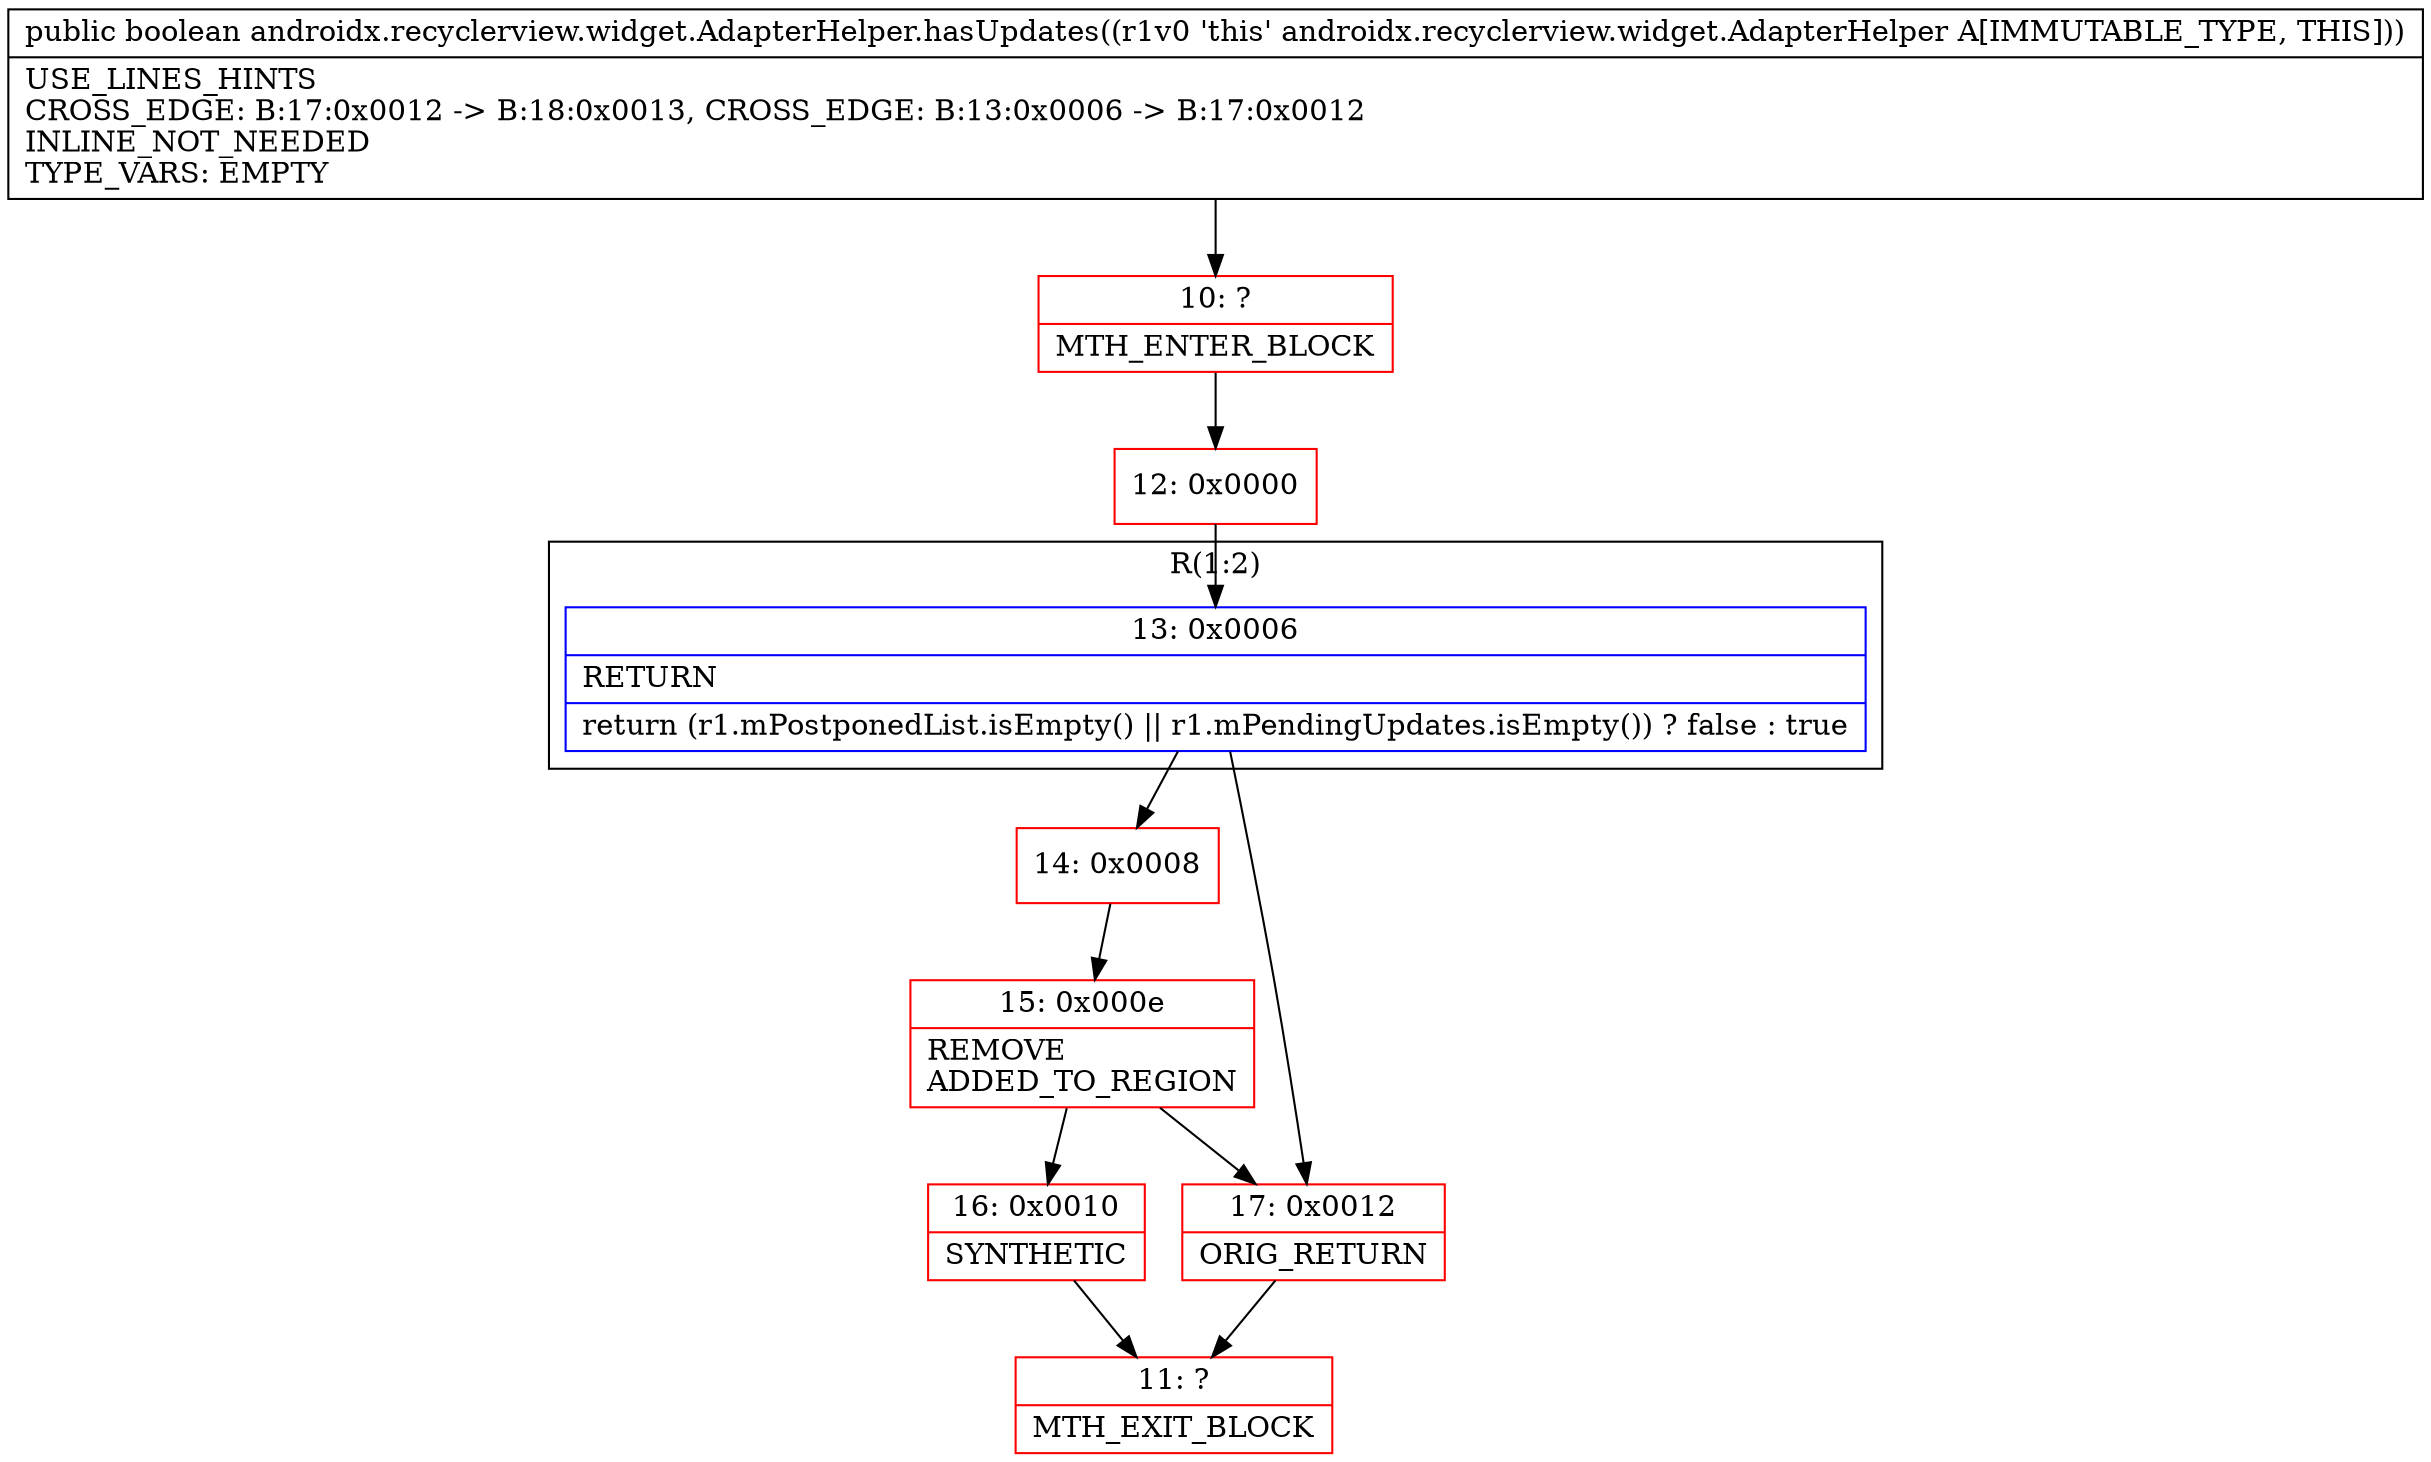 digraph "CFG forandroidx.recyclerview.widget.AdapterHelper.hasUpdates()Z" {
subgraph cluster_Region_695385274 {
label = "R(1:2)";
node [shape=record,color=blue];
Node_13 [shape=record,label="{13\:\ 0x0006|RETURN\l|return (r1.mPostponedList.isEmpty() \|\| r1.mPendingUpdates.isEmpty()) ? false : true\l}"];
}
Node_10 [shape=record,color=red,label="{10\:\ ?|MTH_ENTER_BLOCK\l}"];
Node_12 [shape=record,color=red,label="{12\:\ 0x0000}"];
Node_14 [shape=record,color=red,label="{14\:\ 0x0008}"];
Node_15 [shape=record,color=red,label="{15\:\ 0x000e|REMOVE\lADDED_TO_REGION\l}"];
Node_16 [shape=record,color=red,label="{16\:\ 0x0010|SYNTHETIC\l}"];
Node_11 [shape=record,color=red,label="{11\:\ ?|MTH_EXIT_BLOCK\l}"];
Node_17 [shape=record,color=red,label="{17\:\ 0x0012|ORIG_RETURN\l}"];
MethodNode[shape=record,label="{public boolean androidx.recyclerview.widget.AdapterHelper.hasUpdates((r1v0 'this' androidx.recyclerview.widget.AdapterHelper A[IMMUTABLE_TYPE, THIS]))  | USE_LINES_HINTS\lCROSS_EDGE: B:17:0x0012 \-\> B:18:0x0013, CROSS_EDGE: B:13:0x0006 \-\> B:17:0x0012\lINLINE_NOT_NEEDED\lTYPE_VARS: EMPTY\l}"];
MethodNode -> Node_10;Node_13 -> Node_14;
Node_13 -> Node_17;
Node_10 -> Node_12;
Node_12 -> Node_13;
Node_14 -> Node_15;
Node_15 -> Node_16;
Node_15 -> Node_17;
Node_16 -> Node_11;
Node_17 -> Node_11;
}

